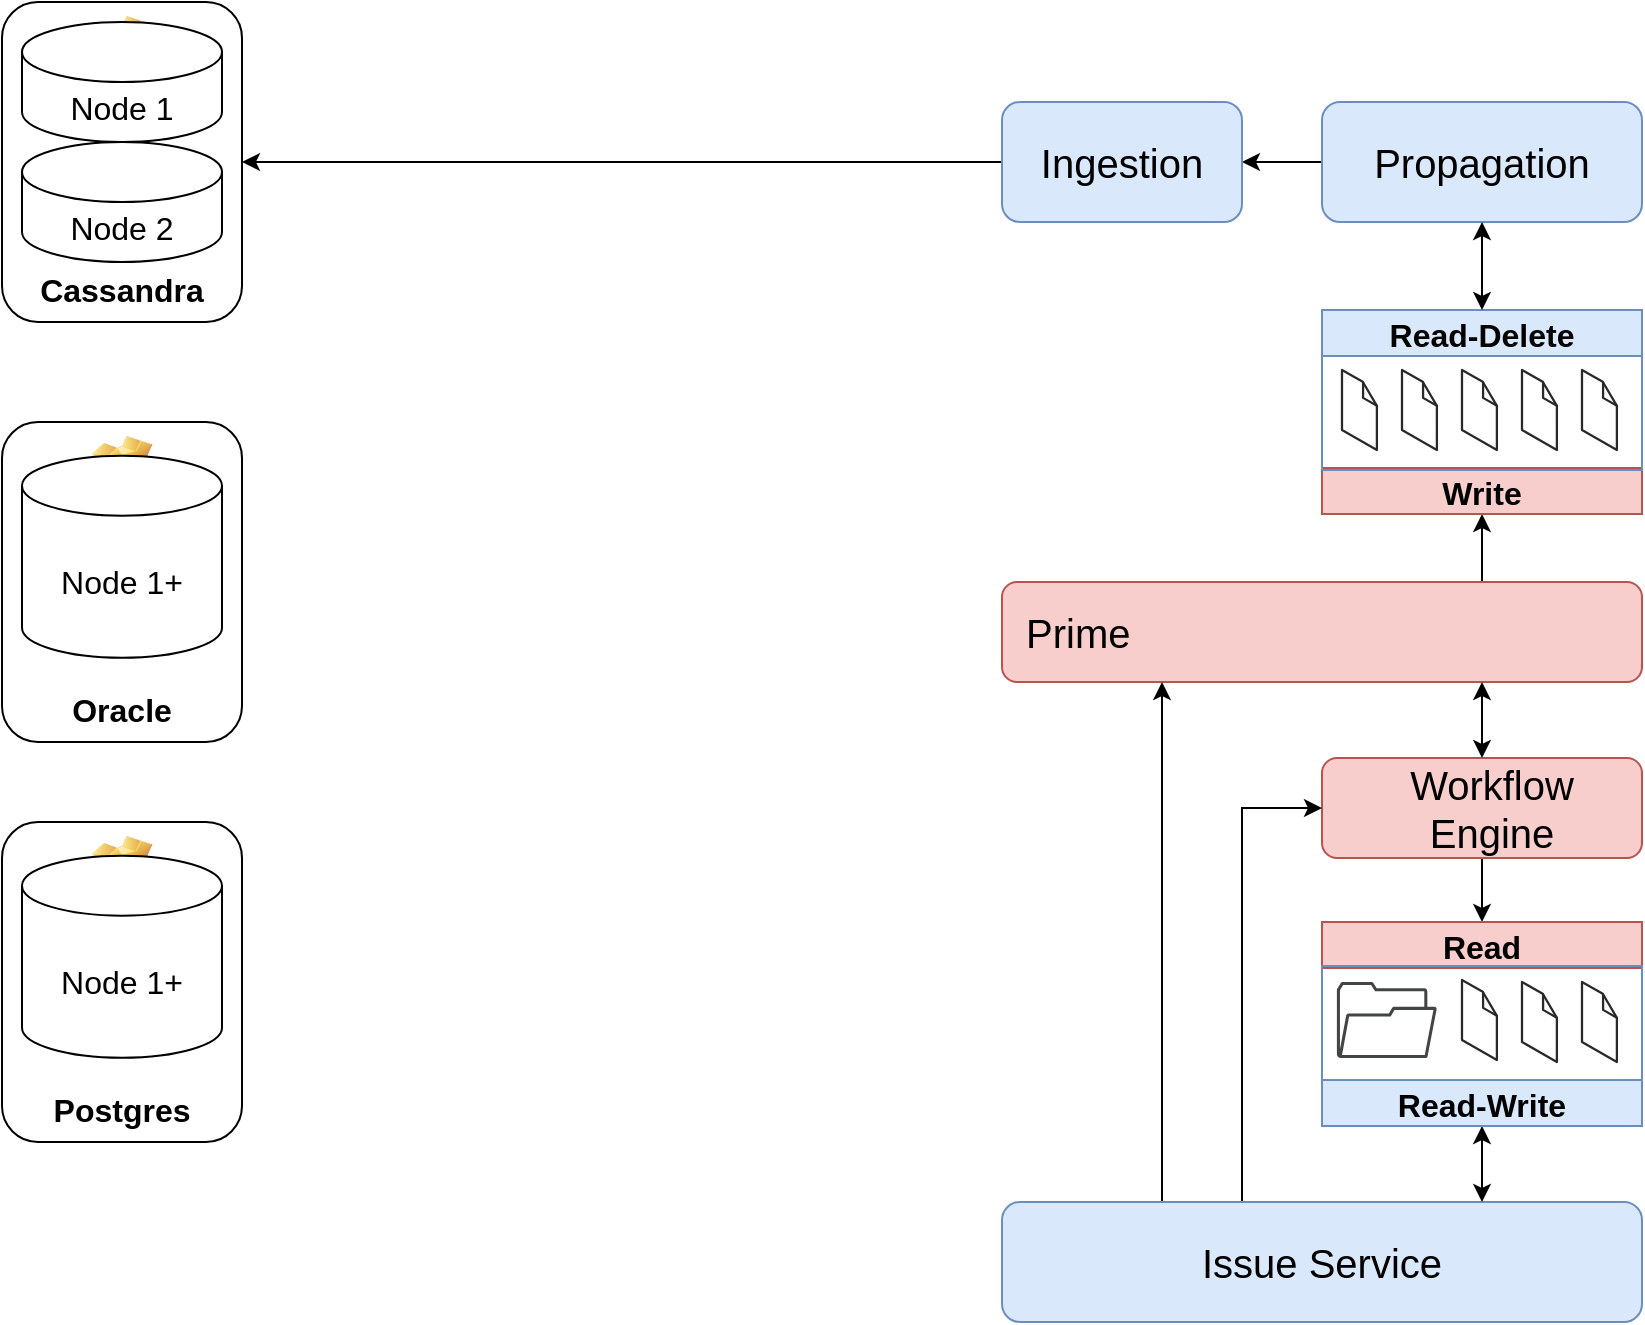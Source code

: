 <mxfile version="20.0.4" type="github">
  <diagram id="CqKCCkXQD8Se-KNbkIMq" name="Page-1">
    <mxGraphModel dx="3173" dy="1875" grid="1" gridSize="10" guides="1" tooltips="1" connect="1" arrows="1" fold="1" page="1" pageScale="1" pageWidth="850" pageHeight="1100" math="0" shadow="0">
      <root>
        <mxCell id="0" />
        <mxCell id="1" parent="0" />
        <mxCell id="_ZaMVCGiZKowR8aK0YJU-36" value="Cassandra" style="label;whiteSpace=wrap;html=1;align=center;verticalAlign=bottom;spacingLeft=0;spacingBottom=4;imageAlign=center;imageVerticalAlign=top;image=img/clipart/Gear_128x128.png;fontSize=16;" vertex="1" parent="1">
          <mxGeometry x="600" y="160" width="120" height="160" as="geometry" />
        </mxCell>
        <mxCell id="_ZaMVCGiZKowR8aK0YJU-175" style="edgeStyle=orthogonalEdgeStyle;rounded=0;orthogonalLoop=1;jettySize=auto;html=1;exitX=0.75;exitY=0;exitDx=0;exitDy=0;entryX=0.5;entryY=1;entryDx=0;entryDy=0;fontSize=20;endArrow=classic;endFill=1;" edge="1" parent="1" source="_ZaMVCGiZKowR8aK0YJU-3" target="_ZaMVCGiZKowR8aK0YJU-169">
          <mxGeometry relative="1" as="geometry" />
        </mxCell>
        <mxCell id="_ZaMVCGiZKowR8aK0YJU-3" value="&lt;font style=&quot;font-size: 20px;&quot;&gt;Prime&lt;/font&gt;" style="rounded=1;whiteSpace=wrap;html=1;fontSize=16;align=left;spacingLeft=10;fillColor=#f8cecc;strokeColor=#b85450;" vertex="1" parent="1">
          <mxGeometry x="1100" y="450" width="320" height="50" as="geometry" />
        </mxCell>
        <mxCell id="_ZaMVCGiZKowR8aK0YJU-149" style="edgeStyle=orthogonalEdgeStyle;rounded=0;orthogonalLoop=1;jettySize=auto;html=1;exitX=0.5;exitY=1;exitDx=0;exitDy=0;entryX=0.5;entryY=0;entryDx=0;entryDy=0;fontSize=20;endArrow=classic;endFill=1;" edge="1" parent="1" source="_ZaMVCGiZKowR8aK0YJU-20" target="_ZaMVCGiZKowR8aK0YJU-130">
          <mxGeometry relative="1" as="geometry" />
        </mxCell>
        <mxCell id="_ZaMVCGiZKowR8aK0YJU-20" value="&lt;font style=&quot;font-size: 20px;&quot;&gt;Workflow Engine&lt;/font&gt;" style="rounded=1;whiteSpace=wrap;html=1;fontSize=16;align=center;spacingLeft=10;fillColor=#f8cecc;strokeColor=#b85450;" vertex="1" parent="1">
          <mxGeometry x="1260" y="538" width="160" height="50" as="geometry" />
        </mxCell>
        <mxCell id="_ZaMVCGiZKowR8aK0YJU-34" value="Node 1" style="shape=cylinder3;whiteSpace=wrap;html=1;boundedLbl=1;backgroundOutline=1;size=15;fontSize=16;flipV=0;align=center;" vertex="1" parent="1">
          <mxGeometry x="610" y="170" width="100" height="60" as="geometry" />
        </mxCell>
        <mxCell id="_ZaMVCGiZKowR8aK0YJU-41" value="" style="group" vertex="1" connectable="0" parent="1">
          <mxGeometry x="600" y="570" width="120" height="160" as="geometry" />
        </mxCell>
        <mxCell id="_ZaMVCGiZKowR8aK0YJU-38" value="Postgres" style="label;whiteSpace=wrap;html=1;align=center;verticalAlign=bottom;spacingLeft=0;spacingBottom=4;imageAlign=center;imageVerticalAlign=top;image=img/clipart/Gear_128x128.png;fontSize=16;" vertex="1" parent="_ZaMVCGiZKowR8aK0YJU-41">
          <mxGeometry width="120" height="160" as="geometry" />
        </mxCell>
        <mxCell id="_ZaMVCGiZKowR8aK0YJU-40" value="Node 1+" style="shape=cylinder3;whiteSpace=wrap;html=1;boundedLbl=1;backgroundOutline=1;size=15;fontSize=16;flipV=0;" vertex="1" parent="_ZaMVCGiZKowR8aK0YJU-41">
          <mxGeometry x="10" y="16.842" width="100" height="101.053" as="geometry" />
        </mxCell>
        <mxCell id="_ZaMVCGiZKowR8aK0YJU-42" value="" style="group" vertex="1" connectable="0" parent="1">
          <mxGeometry x="600" y="370" width="120" height="160" as="geometry" />
        </mxCell>
        <mxCell id="_ZaMVCGiZKowR8aK0YJU-43" value="Oracle" style="label;whiteSpace=wrap;html=1;align=center;verticalAlign=bottom;spacingLeft=0;spacingBottom=4;imageAlign=center;imageVerticalAlign=top;image=img/clipart/Gear_128x128.png;fontSize=16;" vertex="1" parent="_ZaMVCGiZKowR8aK0YJU-42">
          <mxGeometry width="120" height="160" as="geometry" />
        </mxCell>
        <mxCell id="_ZaMVCGiZKowR8aK0YJU-44" value="Node 1+" style="shape=cylinder3;whiteSpace=wrap;html=1;boundedLbl=1;backgroundOutline=1;size=15;fontSize=16;flipV=0;" vertex="1" parent="_ZaMVCGiZKowR8aK0YJU-42">
          <mxGeometry x="10" y="16.842" width="100" height="101.053" as="geometry" />
        </mxCell>
        <mxCell id="_ZaMVCGiZKowR8aK0YJU-183" style="edgeStyle=orthogonalEdgeStyle;rounded=0;orthogonalLoop=1;jettySize=auto;html=1;exitX=0;exitY=0.5;exitDx=0;exitDy=0;entryX=1;entryY=0.5;entryDx=0;entryDy=0;fontSize=20;endArrow=classic;endFill=1;" edge="1" parent="1" source="_ZaMVCGiZKowR8aK0YJU-109" target="_ZaMVCGiZKowR8aK0YJU-182">
          <mxGeometry relative="1" as="geometry" />
        </mxCell>
        <mxCell id="_ZaMVCGiZKowR8aK0YJU-109" value="&lt;span style=&quot;font-size: 20px;&quot;&gt;Propagation&lt;/span&gt;" style="rounded=1;whiteSpace=wrap;html=1;fontSize=16;align=center;spacingLeft=0;fillColor=#dae8fc;strokeColor=#6c8ebf;" vertex="1" parent="1">
          <mxGeometry x="1260" y="210" width="160" height="60" as="geometry" />
        </mxCell>
        <mxCell id="_ZaMVCGiZKowR8aK0YJU-180" style="edgeStyle=orthogonalEdgeStyle;rounded=0;orthogonalLoop=1;jettySize=auto;html=1;exitX=0.25;exitY=0;exitDx=0;exitDy=0;entryX=0;entryY=0.5;entryDx=0;entryDy=0;fontSize=20;endArrow=classic;endFill=1;" edge="1" parent="1" source="_ZaMVCGiZKowR8aK0YJU-147" target="_ZaMVCGiZKowR8aK0YJU-20">
          <mxGeometry relative="1" as="geometry">
            <Array as="points">
              <mxPoint x="1220" y="760" />
              <mxPoint x="1220" y="563" />
            </Array>
          </mxGeometry>
        </mxCell>
        <mxCell id="_ZaMVCGiZKowR8aK0YJU-181" style="edgeStyle=orthogonalEdgeStyle;rounded=0;orthogonalLoop=1;jettySize=auto;html=1;exitX=0.25;exitY=0;exitDx=0;exitDy=0;entryX=0.25;entryY=1;entryDx=0;entryDy=0;fontSize=20;endArrow=classic;endFill=1;" edge="1" parent="1" source="_ZaMVCGiZKowR8aK0YJU-147" target="_ZaMVCGiZKowR8aK0YJU-3">
          <mxGeometry relative="1" as="geometry" />
        </mxCell>
        <mxCell id="_ZaMVCGiZKowR8aK0YJU-147" value="&lt;span style=&quot;font-size: 20px;&quot;&gt;Issue Service&lt;/span&gt;" style="rounded=1;whiteSpace=wrap;html=1;fontSize=16;align=center;spacingLeft=0;fillColor=#dae8fc;strokeColor=#6c8ebf;" vertex="1" parent="1">
          <mxGeometry x="1100" y="760" width="320" height="60" as="geometry" />
        </mxCell>
        <mxCell id="_ZaMVCGiZKowR8aK0YJU-150" value="" style="endArrow=classic;startArrow=classic;html=1;rounded=0;fontSize=20;entryX=0.75;entryY=1;entryDx=0;entryDy=0;exitX=0.5;exitY=0;exitDx=0;exitDy=0;" edge="1" parent="1" source="_ZaMVCGiZKowR8aK0YJU-20" target="_ZaMVCGiZKowR8aK0YJU-3">
          <mxGeometry width="50" height="50" relative="1" as="geometry">
            <mxPoint x="320" y="930" as="sourcePoint" />
            <mxPoint x="370" y="880" as="targetPoint" />
          </mxGeometry>
        </mxCell>
        <mxCell id="_ZaMVCGiZKowR8aK0YJU-130" value="Read" style="swimlane;fontSize=16;container=0;autosize=0;direction=east;startSize=23;fillColor=#f8cecc;strokeColor=#b85450;" vertex="1" parent="1">
          <mxGeometry x="1260" y="620" width="160" height="80" as="geometry">
            <mxRectangle x="320" y="830" width="180" height="30" as="alternateBounds" />
          </mxGeometry>
        </mxCell>
        <mxCell id="_ZaMVCGiZKowR8aK0YJU-142" value="" style="sketch=0;pointerEvents=1;shadow=0;dashed=0;html=1;strokeColor=none;fillColor=#434445;aspect=fixed;labelPosition=center;verticalLabelPosition=bottom;verticalAlign=top;align=center;outlineConnect=0;shape=mxgraph.vvd.folder;fontSize=20;" vertex="1" parent="_ZaMVCGiZKowR8aK0YJU-130">
          <mxGeometry x="7.45" y="30" width="50" height="38" as="geometry" />
        </mxCell>
        <mxCell id="_ZaMVCGiZKowR8aK0YJU-134" value="" style="verticalLabelPosition=bottom;html=1;verticalAlign=top;strokeWidth=1;align=center;outlineConnect=0;dashed=0;outlineConnect=0;shape=mxgraph.aws3d.file;aspect=fixed;strokeColor=#292929;fontSize=20;container=0;" vertex="1" parent="_ZaMVCGiZKowR8aK0YJU-130">
          <mxGeometry x="70" y="29" width="17.45" height="40" as="geometry" />
        </mxCell>
        <mxCell id="_ZaMVCGiZKowR8aK0YJU-135" value="" style="verticalLabelPosition=bottom;html=1;verticalAlign=top;strokeWidth=1;align=center;outlineConnect=0;dashed=0;outlineConnect=0;shape=mxgraph.aws3d.file;aspect=fixed;strokeColor=#292929;fontSize=20;container=0;" vertex="1" parent="_ZaMVCGiZKowR8aK0YJU-130">
          <mxGeometry x="100" y="30" width="17.45" height="40" as="geometry" />
        </mxCell>
        <mxCell id="_ZaMVCGiZKowR8aK0YJU-136" value="" style="verticalLabelPosition=bottom;html=1;verticalAlign=top;strokeWidth=1;align=center;outlineConnect=0;dashed=0;outlineConnect=0;shape=mxgraph.aws3d.file;aspect=fixed;strokeColor=#292929;fontSize=20;container=0;" vertex="1" parent="_ZaMVCGiZKowR8aK0YJU-130">
          <mxGeometry x="130" y="30" width="17.45" height="40" as="geometry" />
        </mxCell>
        <mxCell id="_ZaMVCGiZKowR8aK0YJU-167" value="" style="endArrow=classic;startArrow=classic;html=1;rounded=0;fontSize=20;entryX=0.5;entryY=1;entryDx=0;entryDy=0;exitX=0.75;exitY=0;exitDx=0;exitDy=0;" edge="1" parent="1" source="_ZaMVCGiZKowR8aK0YJU-147" target="_ZaMVCGiZKowR8aK0YJU-157">
          <mxGeometry width="50" height="50" relative="1" as="geometry">
            <mxPoint x="320" y="930" as="sourcePoint" />
            <mxPoint x="370" y="880" as="targetPoint" />
          </mxGeometry>
        </mxCell>
        <mxCell id="_ZaMVCGiZKowR8aK0YJU-157" value="Read-Write" style="swimlane;fontSize=16;container=0;autosize=0;direction=east;startSize=23;fillColor=#dae8fc;strokeColor=#6c8ebf;verticalAlign=middle;horizontal=1;flipV=1;" vertex="1" parent="1">
          <mxGeometry x="1260" y="642" width="160" height="80" as="geometry">
            <mxRectangle x="320" y="830" width="180" height="30" as="alternateBounds" />
          </mxGeometry>
        </mxCell>
        <mxCell id="_ZaMVCGiZKowR8aK0YJU-178" value="" style="group" vertex="1" connectable="0" parent="1">
          <mxGeometry x="1260" y="314" width="160" height="102" as="geometry" />
        </mxCell>
        <mxCell id="_ZaMVCGiZKowR8aK0YJU-169" value="Write" style="swimlane;fontSize=16;container=0;autosize=0;direction=east;fillColor=#f8cecc;strokeColor=#b85450;flipV=1;" vertex="1" parent="_ZaMVCGiZKowR8aK0YJU-178">
          <mxGeometry y="22" width="160" height="80" as="geometry">
            <mxRectangle x="320" y="830" width="180" height="30" as="alternateBounds" />
          </mxGeometry>
        </mxCell>
        <mxCell id="_ZaMVCGiZKowR8aK0YJU-152" value="" style="group;" vertex="1" connectable="0" parent="_ZaMVCGiZKowR8aK0YJU-178">
          <mxGeometry width="160" height="80" as="geometry" />
        </mxCell>
        <mxCell id="_ZaMVCGiZKowR8aK0YJU-104" value="Read-Delete" style="swimlane;fontSize=16;container=0;autosize=0;direction=east;fillColor=#dae8fc;strokeColor=#6c8ebf;" vertex="1" parent="_ZaMVCGiZKowR8aK0YJU-152">
          <mxGeometry width="160" height="80" as="geometry">
            <mxRectangle x="320" y="830" width="180" height="30" as="alternateBounds" />
          </mxGeometry>
        </mxCell>
        <mxCell id="_ZaMVCGiZKowR8aK0YJU-119" value="" style="verticalLabelPosition=bottom;html=1;verticalAlign=top;strokeWidth=1;align=center;outlineConnect=0;dashed=0;outlineConnect=0;shape=mxgraph.aws3d.file;aspect=fixed;strokeColor=#292929;fontSize=20;" vertex="1" parent="_ZaMVCGiZKowR8aK0YJU-104">
          <mxGeometry x="130" y="30" width="17.45" height="40" as="geometry" />
        </mxCell>
        <mxCell id="_ZaMVCGiZKowR8aK0YJU-105" value="" style="verticalLabelPosition=bottom;html=1;verticalAlign=top;strokeWidth=1;align=center;outlineConnect=0;dashed=0;outlineConnect=0;shape=mxgraph.aws3d.file;aspect=fixed;strokeColor=#292929;fontSize=20;" vertex="1" parent="_ZaMVCGiZKowR8aK0YJU-152">
          <mxGeometry x="10" y="30" width="17.45" height="40" as="geometry" />
        </mxCell>
        <mxCell id="_ZaMVCGiZKowR8aK0YJU-106" value="" style="verticalLabelPosition=bottom;html=1;verticalAlign=top;strokeWidth=1;align=center;outlineConnect=0;dashed=0;outlineConnect=0;shape=mxgraph.aws3d.file;aspect=fixed;strokeColor=#292929;fontSize=20;" vertex="1" parent="_ZaMVCGiZKowR8aK0YJU-152">
          <mxGeometry x="40" y="30" width="17.45" height="40" as="geometry" />
        </mxCell>
        <mxCell id="_ZaMVCGiZKowR8aK0YJU-107" value="" style="verticalLabelPosition=bottom;html=1;verticalAlign=top;strokeWidth=1;align=center;outlineConnect=0;dashed=0;outlineConnect=0;shape=mxgraph.aws3d.file;aspect=fixed;strokeColor=#292929;fontSize=20;" vertex="1" parent="_ZaMVCGiZKowR8aK0YJU-152">
          <mxGeometry x="70" y="30" width="17.45" height="40" as="geometry" />
        </mxCell>
        <mxCell id="_ZaMVCGiZKowR8aK0YJU-108" value="" style="verticalLabelPosition=bottom;html=1;verticalAlign=top;strokeWidth=1;align=center;outlineConnect=0;dashed=0;outlineConnect=0;shape=mxgraph.aws3d.file;aspect=fixed;strokeColor=#292929;fontSize=20;" vertex="1" parent="_ZaMVCGiZKowR8aK0YJU-152">
          <mxGeometry x="100" y="30" width="17.45" height="40" as="geometry" />
        </mxCell>
        <mxCell id="_ZaMVCGiZKowR8aK0YJU-187" style="edgeStyle=orthogonalEdgeStyle;rounded=0;orthogonalLoop=1;jettySize=auto;html=1;exitX=0;exitY=0.5;exitDx=0;exitDy=0;entryX=1;entryY=0.5;entryDx=0;entryDy=0;fontSize=20;endArrow=classic;endFill=1;" edge="1" parent="1" source="_ZaMVCGiZKowR8aK0YJU-182" target="_ZaMVCGiZKowR8aK0YJU-36">
          <mxGeometry relative="1" as="geometry" />
        </mxCell>
        <mxCell id="_ZaMVCGiZKowR8aK0YJU-182" value="&lt;span style=&quot;font-size: 20px;&quot;&gt;Ingestion&lt;/span&gt;" style="rounded=1;whiteSpace=wrap;html=1;fontSize=16;align=center;spacingLeft=0;fillColor=#dae8fc;strokeColor=#6c8ebf;" vertex="1" parent="1">
          <mxGeometry x="1100" y="210" width="120" height="60" as="geometry" />
        </mxCell>
        <mxCell id="_ZaMVCGiZKowR8aK0YJU-184" value="" style="endArrow=classic;startArrow=classic;html=1;rounded=0;fontSize=20;entryX=0.5;entryY=1;entryDx=0;entryDy=0;exitX=0.5;exitY=0;exitDx=0;exitDy=0;" edge="1" parent="1" source="_ZaMVCGiZKowR8aK0YJU-104" target="_ZaMVCGiZKowR8aK0YJU-109">
          <mxGeometry width="50" height="50" relative="1" as="geometry">
            <mxPoint x="320" y="940" as="sourcePoint" />
            <mxPoint x="370" y="890" as="targetPoint" />
          </mxGeometry>
        </mxCell>
        <mxCell id="_ZaMVCGiZKowR8aK0YJU-188" value="Node 2" style="shape=cylinder3;whiteSpace=wrap;html=1;boundedLbl=1;backgroundOutline=1;size=15;fontSize=16;flipV=0;" vertex="1" parent="1">
          <mxGeometry x="610" y="230" width="100" height="60" as="geometry" />
        </mxCell>
      </root>
    </mxGraphModel>
  </diagram>
</mxfile>
